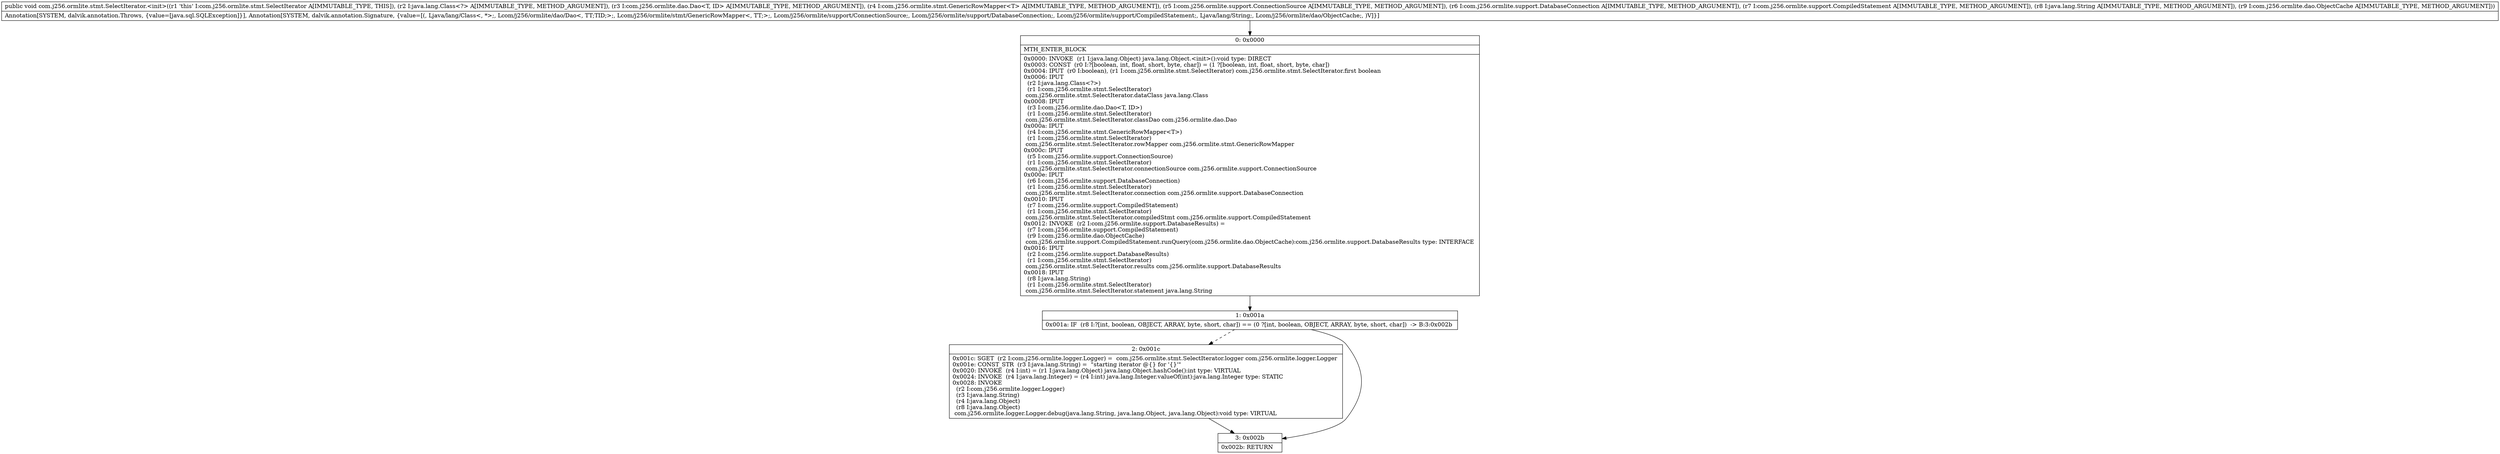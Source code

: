 digraph "CFG forcom.j256.ormlite.stmt.SelectIterator.\<init\>(Ljava\/lang\/Class;Lcom\/j256\/ormlite\/dao\/Dao;Lcom\/j256\/ormlite\/stmt\/GenericRowMapper;Lcom\/j256\/ormlite\/support\/ConnectionSource;Lcom\/j256\/ormlite\/support\/DatabaseConnection;Lcom\/j256\/ormlite\/support\/CompiledStatement;Ljava\/lang\/String;Lcom\/j256\/ormlite\/dao\/ObjectCache;)V" {
Node_0 [shape=record,label="{0\:\ 0x0000|MTH_ENTER_BLOCK\l|0x0000: INVOKE  (r1 I:java.lang.Object) java.lang.Object.\<init\>():void type: DIRECT \l0x0003: CONST  (r0 I:?[boolean, int, float, short, byte, char]) = (1 ?[boolean, int, float, short, byte, char]) \l0x0004: IPUT  (r0 I:boolean), (r1 I:com.j256.ormlite.stmt.SelectIterator) com.j256.ormlite.stmt.SelectIterator.first boolean \l0x0006: IPUT  \l  (r2 I:java.lang.Class\<?\>)\l  (r1 I:com.j256.ormlite.stmt.SelectIterator)\l com.j256.ormlite.stmt.SelectIterator.dataClass java.lang.Class \l0x0008: IPUT  \l  (r3 I:com.j256.ormlite.dao.Dao\<T, ID\>)\l  (r1 I:com.j256.ormlite.stmt.SelectIterator)\l com.j256.ormlite.stmt.SelectIterator.classDao com.j256.ormlite.dao.Dao \l0x000a: IPUT  \l  (r4 I:com.j256.ormlite.stmt.GenericRowMapper\<T\>)\l  (r1 I:com.j256.ormlite.stmt.SelectIterator)\l com.j256.ormlite.stmt.SelectIterator.rowMapper com.j256.ormlite.stmt.GenericRowMapper \l0x000c: IPUT  \l  (r5 I:com.j256.ormlite.support.ConnectionSource)\l  (r1 I:com.j256.ormlite.stmt.SelectIterator)\l com.j256.ormlite.stmt.SelectIterator.connectionSource com.j256.ormlite.support.ConnectionSource \l0x000e: IPUT  \l  (r6 I:com.j256.ormlite.support.DatabaseConnection)\l  (r1 I:com.j256.ormlite.stmt.SelectIterator)\l com.j256.ormlite.stmt.SelectIterator.connection com.j256.ormlite.support.DatabaseConnection \l0x0010: IPUT  \l  (r7 I:com.j256.ormlite.support.CompiledStatement)\l  (r1 I:com.j256.ormlite.stmt.SelectIterator)\l com.j256.ormlite.stmt.SelectIterator.compiledStmt com.j256.ormlite.support.CompiledStatement \l0x0012: INVOKE  (r2 I:com.j256.ormlite.support.DatabaseResults) = \l  (r7 I:com.j256.ormlite.support.CompiledStatement)\l  (r9 I:com.j256.ormlite.dao.ObjectCache)\l com.j256.ormlite.support.CompiledStatement.runQuery(com.j256.ormlite.dao.ObjectCache):com.j256.ormlite.support.DatabaseResults type: INTERFACE \l0x0016: IPUT  \l  (r2 I:com.j256.ormlite.support.DatabaseResults)\l  (r1 I:com.j256.ormlite.stmt.SelectIterator)\l com.j256.ormlite.stmt.SelectIterator.results com.j256.ormlite.support.DatabaseResults \l0x0018: IPUT  \l  (r8 I:java.lang.String)\l  (r1 I:com.j256.ormlite.stmt.SelectIterator)\l com.j256.ormlite.stmt.SelectIterator.statement java.lang.String \l}"];
Node_1 [shape=record,label="{1\:\ 0x001a|0x001a: IF  (r8 I:?[int, boolean, OBJECT, ARRAY, byte, short, char]) == (0 ?[int, boolean, OBJECT, ARRAY, byte, short, char])  \-\> B:3:0x002b \l}"];
Node_2 [shape=record,label="{2\:\ 0x001c|0x001c: SGET  (r2 I:com.j256.ormlite.logger.Logger) =  com.j256.ormlite.stmt.SelectIterator.logger com.j256.ormlite.logger.Logger \l0x001e: CONST_STR  (r3 I:java.lang.String) =  \"starting iterator @\{\} for '\{\}'\" \l0x0020: INVOKE  (r4 I:int) = (r1 I:java.lang.Object) java.lang.Object.hashCode():int type: VIRTUAL \l0x0024: INVOKE  (r4 I:java.lang.Integer) = (r4 I:int) java.lang.Integer.valueOf(int):java.lang.Integer type: STATIC \l0x0028: INVOKE  \l  (r2 I:com.j256.ormlite.logger.Logger)\l  (r3 I:java.lang.String)\l  (r4 I:java.lang.Object)\l  (r8 I:java.lang.Object)\l com.j256.ormlite.logger.Logger.debug(java.lang.String, java.lang.Object, java.lang.Object):void type: VIRTUAL \l}"];
Node_3 [shape=record,label="{3\:\ 0x002b|0x002b: RETURN   \l}"];
MethodNode[shape=record,label="{public void com.j256.ormlite.stmt.SelectIterator.\<init\>((r1 'this' I:com.j256.ormlite.stmt.SelectIterator A[IMMUTABLE_TYPE, THIS]), (r2 I:java.lang.Class\<?\> A[IMMUTABLE_TYPE, METHOD_ARGUMENT]), (r3 I:com.j256.ormlite.dao.Dao\<T, ID\> A[IMMUTABLE_TYPE, METHOD_ARGUMENT]), (r4 I:com.j256.ormlite.stmt.GenericRowMapper\<T\> A[IMMUTABLE_TYPE, METHOD_ARGUMENT]), (r5 I:com.j256.ormlite.support.ConnectionSource A[IMMUTABLE_TYPE, METHOD_ARGUMENT]), (r6 I:com.j256.ormlite.support.DatabaseConnection A[IMMUTABLE_TYPE, METHOD_ARGUMENT]), (r7 I:com.j256.ormlite.support.CompiledStatement A[IMMUTABLE_TYPE, METHOD_ARGUMENT]), (r8 I:java.lang.String A[IMMUTABLE_TYPE, METHOD_ARGUMENT]), (r9 I:com.j256.ormlite.dao.ObjectCache A[IMMUTABLE_TYPE, METHOD_ARGUMENT]))  | Annotation[SYSTEM, dalvik.annotation.Throws, \{value=[java.sql.SQLException]\}], Annotation[SYSTEM, dalvik.annotation.Signature, \{value=[(, Ljava\/lang\/Class\<, *\>;, Lcom\/j256\/ormlite\/dao\/Dao\<, TT;TID;\>;, Lcom\/j256\/ormlite\/stmt\/GenericRowMapper\<, TT;\>;, Lcom\/j256\/ormlite\/support\/ConnectionSource;, Lcom\/j256\/ormlite\/support\/DatabaseConnection;, Lcom\/j256\/ormlite\/support\/CompiledStatement;, Ljava\/lang\/String;, Lcom\/j256\/ormlite\/dao\/ObjectCache;, )V]\}]\l}"];
MethodNode -> Node_0;
Node_0 -> Node_1;
Node_1 -> Node_2[style=dashed];
Node_1 -> Node_3;
Node_2 -> Node_3;
}


